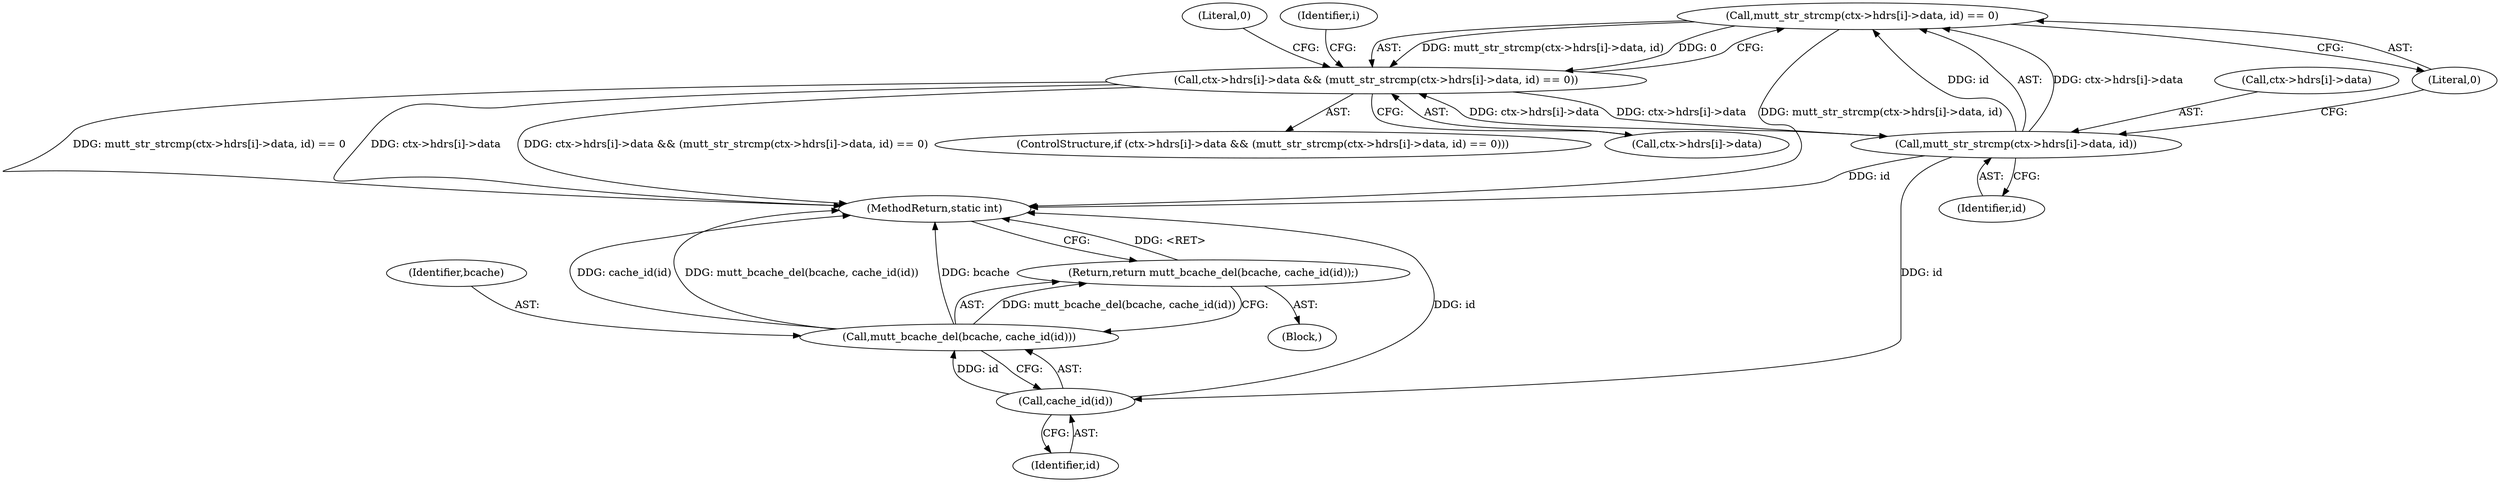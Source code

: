 digraph "0_neomutt_9bfab35522301794483f8f9ed60820bdec9be59e_0@API" {
"1000158" [label="(Call,mutt_str_strcmp(ctx->hdrs[i]->data, id) == 0)"];
"1000159" [label="(Call,mutt_str_strcmp(ctx->hdrs[i]->data, id))"];
"1000150" [label="(Call,ctx->hdrs[i]->data && (mutt_str_strcmp(ctx->hdrs[i]->data, id) == 0))"];
"1000158" [label="(Call,mutt_str_strcmp(ctx->hdrs[i]->data, id) == 0)"];
"1000174" [label="(Call,cache_id(id))"];
"1000172" [label="(Call,mutt_bcache_del(bcache, cache_id(id)))"];
"1000171" [label="(Return,return mutt_bcache_del(bcache, cache_id(id));)"];
"1000149" [label="(ControlStructure,if (ctx->hdrs[i]->data && (mutt_str_strcmp(ctx->hdrs[i]->data, id) == 0)))"];
"1000173" [label="(Identifier,bcache)"];
"1000176" [label="(MethodReturn,static int)"];
"1000175" [label="(Identifier,id)"];
"1000107" [label="(Block,)"];
"1000174" [label="(Call,cache_id(id))"];
"1000170" [label="(Literal,0)"];
"1000159" [label="(Call,mutt_str_strcmp(ctx->hdrs[i]->data, id))"];
"1000160" [label="(Call,ctx->hdrs[i]->data)"];
"1000147" [label="(Identifier,i)"];
"1000172" [label="(Call,mutt_bcache_del(bcache, cache_id(id)))"];
"1000167" [label="(Identifier,id)"];
"1000168" [label="(Literal,0)"];
"1000150" [label="(Call,ctx->hdrs[i]->data && (mutt_str_strcmp(ctx->hdrs[i]->data, id) == 0))"];
"1000171" [label="(Return,return mutt_bcache_del(bcache, cache_id(id));)"];
"1000151" [label="(Call,ctx->hdrs[i]->data)"];
"1000158" [label="(Call,mutt_str_strcmp(ctx->hdrs[i]->data, id) == 0)"];
"1000158" -> "1000150"  [label="AST: "];
"1000158" -> "1000168"  [label="CFG: "];
"1000159" -> "1000158"  [label="AST: "];
"1000168" -> "1000158"  [label="AST: "];
"1000150" -> "1000158"  [label="CFG: "];
"1000158" -> "1000176"  [label="DDG: mutt_str_strcmp(ctx->hdrs[i]->data, id)"];
"1000158" -> "1000150"  [label="DDG: mutt_str_strcmp(ctx->hdrs[i]->data, id)"];
"1000158" -> "1000150"  [label="DDG: 0"];
"1000159" -> "1000158"  [label="DDG: ctx->hdrs[i]->data"];
"1000159" -> "1000158"  [label="DDG: id"];
"1000159" -> "1000167"  [label="CFG: "];
"1000160" -> "1000159"  [label="AST: "];
"1000167" -> "1000159"  [label="AST: "];
"1000168" -> "1000159"  [label="CFG: "];
"1000159" -> "1000176"  [label="DDG: id"];
"1000159" -> "1000150"  [label="DDG: ctx->hdrs[i]->data"];
"1000150" -> "1000159"  [label="DDG: ctx->hdrs[i]->data"];
"1000159" -> "1000174"  [label="DDG: id"];
"1000150" -> "1000149"  [label="AST: "];
"1000150" -> "1000151"  [label="CFG: "];
"1000151" -> "1000150"  [label="AST: "];
"1000170" -> "1000150"  [label="CFG: "];
"1000147" -> "1000150"  [label="CFG: "];
"1000150" -> "1000176"  [label="DDG: ctx->hdrs[i]->data"];
"1000150" -> "1000176"  [label="DDG: ctx->hdrs[i]->data && (mutt_str_strcmp(ctx->hdrs[i]->data, id) == 0)"];
"1000150" -> "1000176"  [label="DDG: mutt_str_strcmp(ctx->hdrs[i]->data, id) == 0"];
"1000174" -> "1000172"  [label="AST: "];
"1000174" -> "1000175"  [label="CFG: "];
"1000175" -> "1000174"  [label="AST: "];
"1000172" -> "1000174"  [label="CFG: "];
"1000174" -> "1000176"  [label="DDG: id"];
"1000174" -> "1000172"  [label="DDG: id"];
"1000172" -> "1000171"  [label="AST: "];
"1000173" -> "1000172"  [label="AST: "];
"1000171" -> "1000172"  [label="CFG: "];
"1000172" -> "1000176"  [label="DDG: mutt_bcache_del(bcache, cache_id(id))"];
"1000172" -> "1000176"  [label="DDG: bcache"];
"1000172" -> "1000176"  [label="DDG: cache_id(id)"];
"1000172" -> "1000171"  [label="DDG: mutt_bcache_del(bcache, cache_id(id))"];
"1000171" -> "1000107"  [label="AST: "];
"1000176" -> "1000171"  [label="CFG: "];
"1000171" -> "1000176"  [label="DDG: <RET>"];
}

